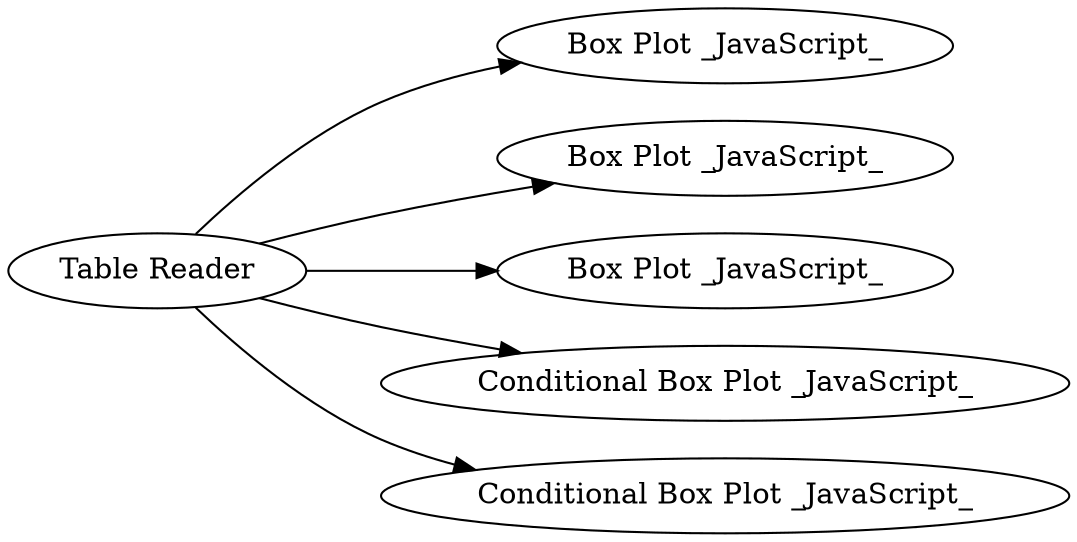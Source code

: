 digraph {
	1 -> 20
	1 -> 22
	1 -> 18
	1 -> 21
	1 -> 19
	20 [label="Box Plot _JavaScript_"]
	1 [label="Table Reader"]
	22 [label="Box Plot _JavaScript_"]
	18 [label="Box Plot _JavaScript_"]
	21 [label="Conditional Box Plot _JavaScript_"]
	19 [label="Conditional Box Plot _JavaScript_"]
	rankdir=LR
}
